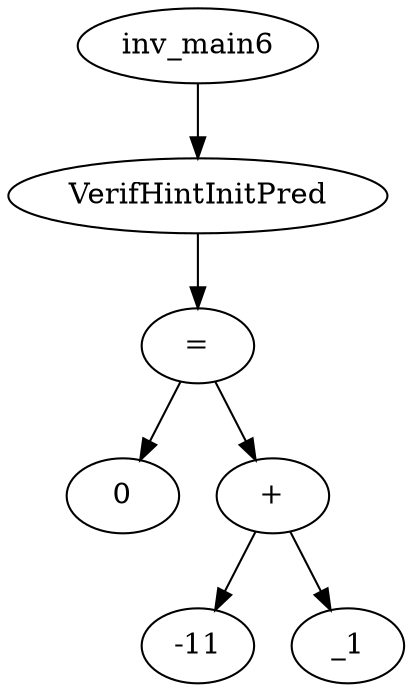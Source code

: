 digraph dag {
0 [label="inv_main6"];
1 [label="VerifHintInitPred"];
2 [label="="];
3 [label="0"];
4 [label="+"];
5 [label="-11"];
6 [label="_1"];
0->1
1->2
2->4
2 -> 3
4->6
4 -> 5
}
